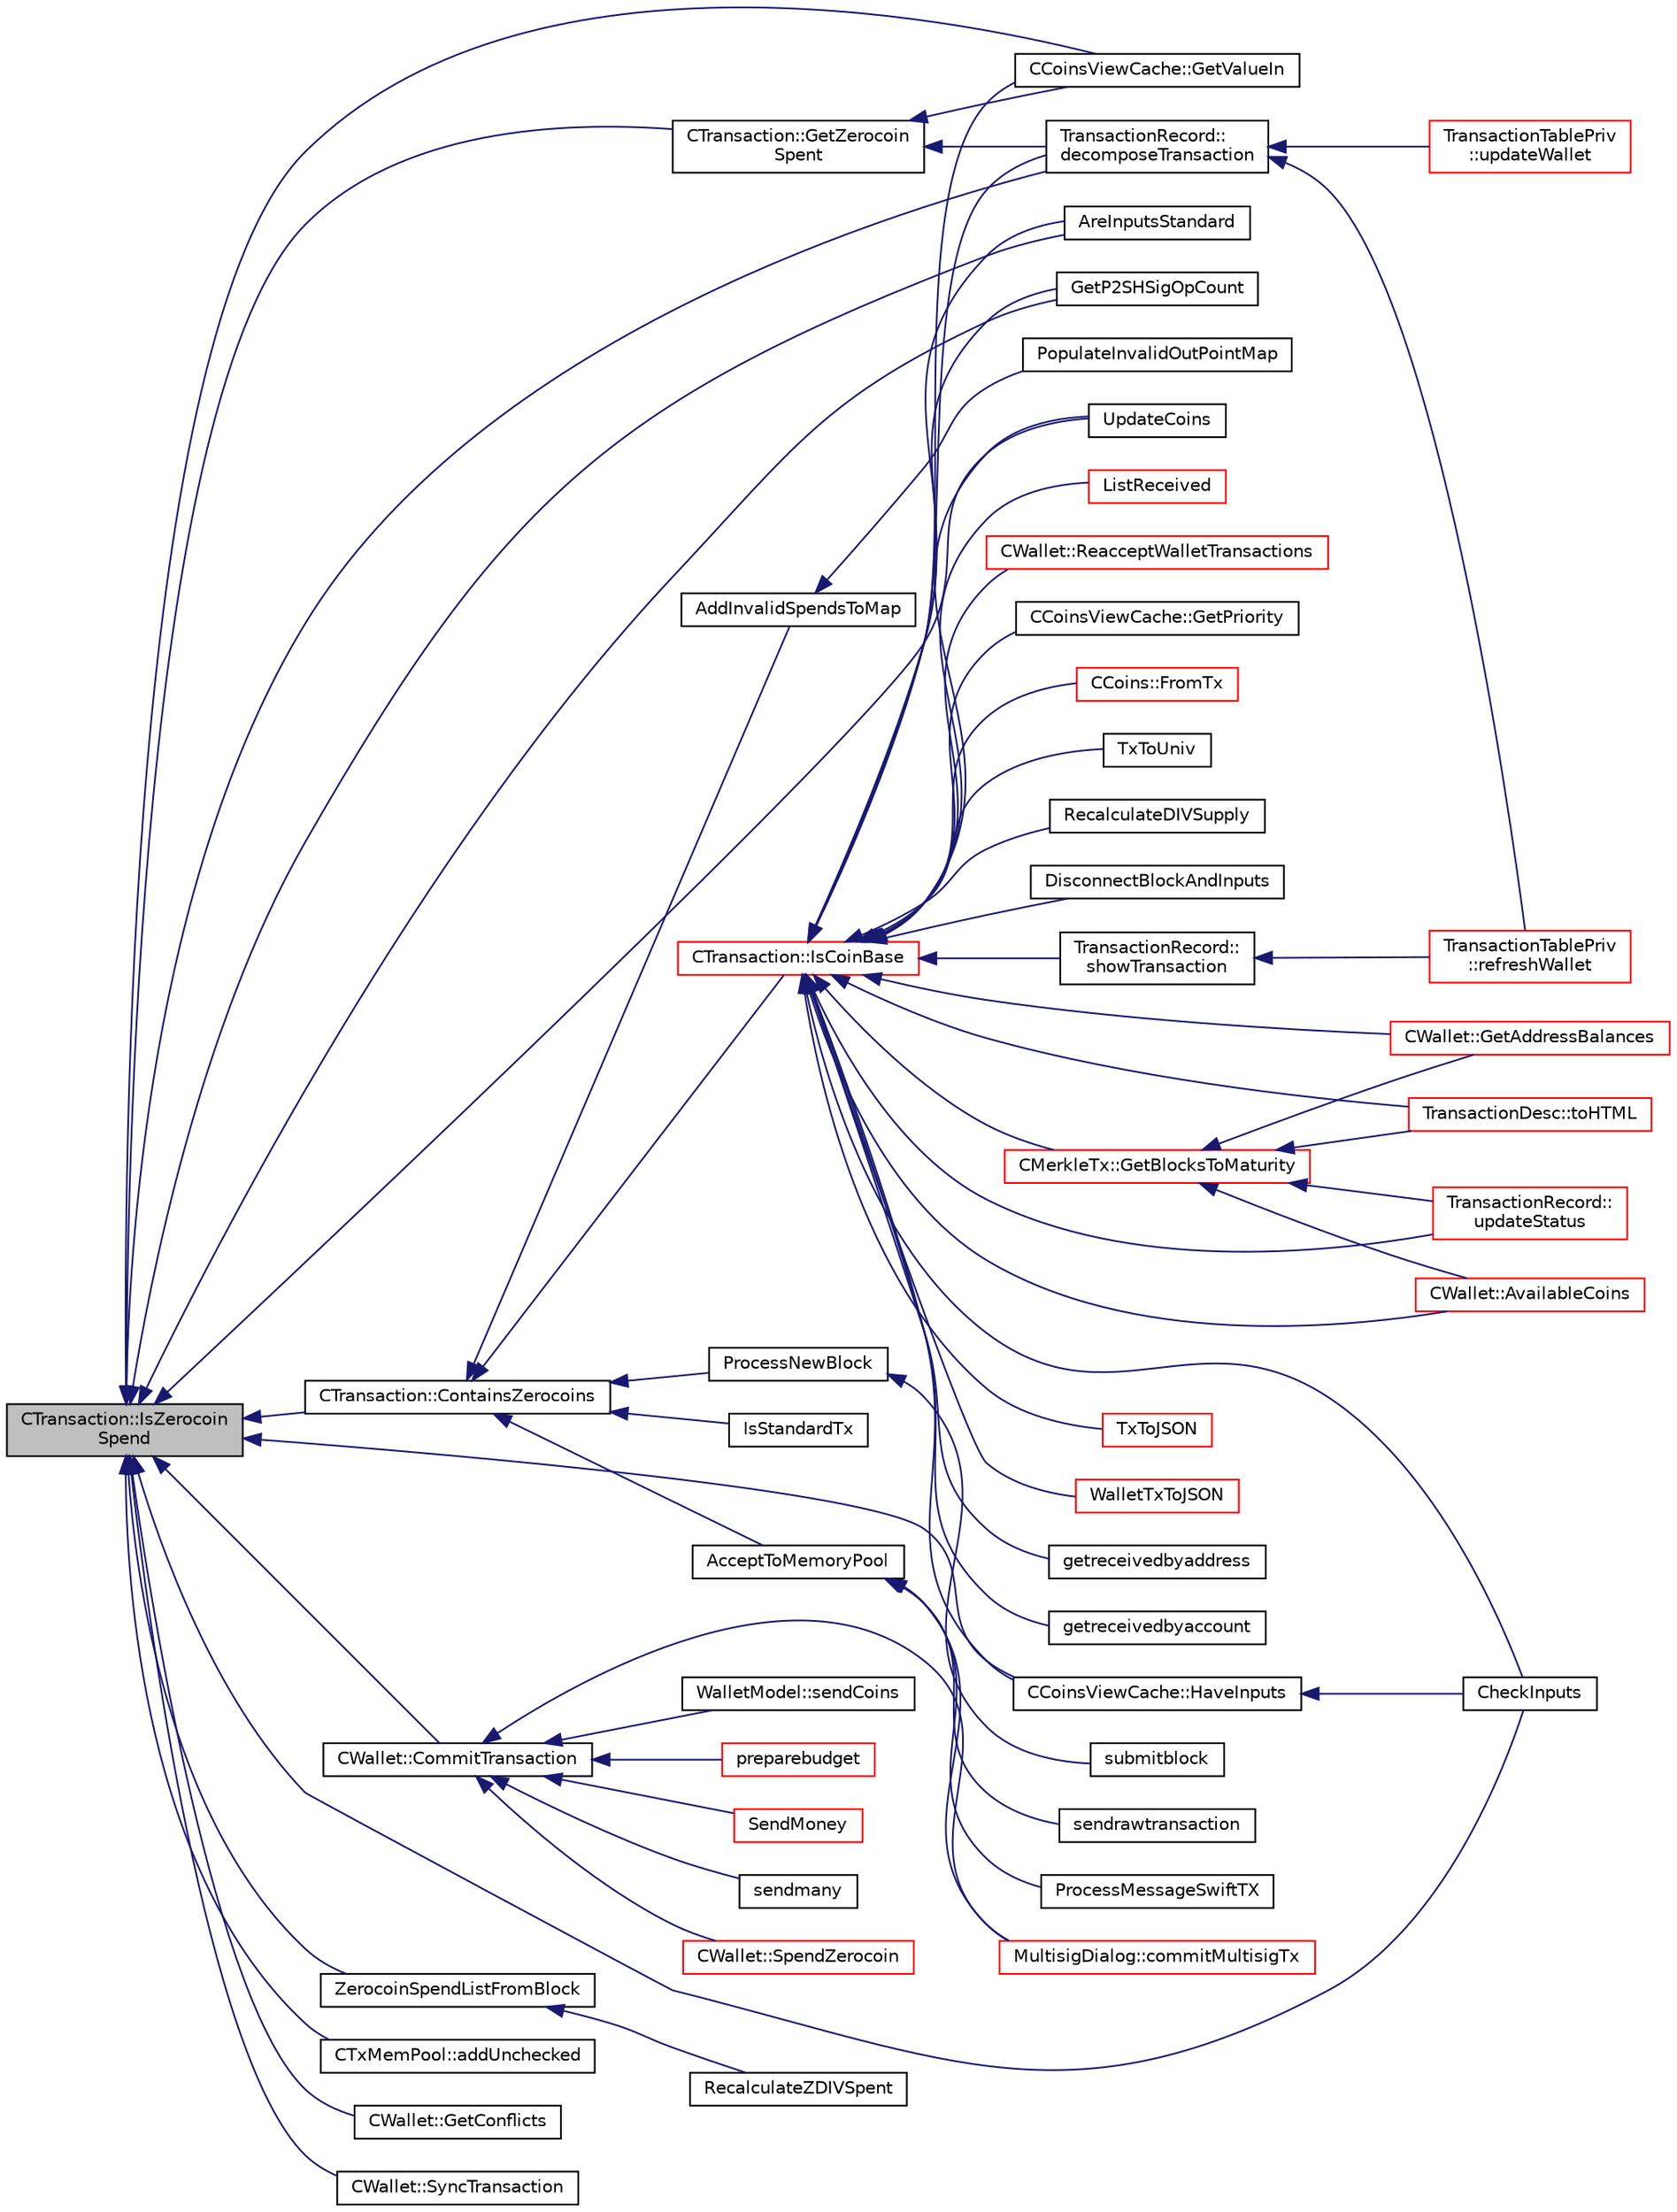 digraph "CTransaction::IsZerocoinSpend"
{
  edge [fontname="Helvetica",fontsize="10",labelfontname="Helvetica",labelfontsize="10"];
  node [fontname="Helvetica",fontsize="10",shape=record];
  rankdir="LR";
  Node784 [label="CTransaction::IsZerocoin\lSpend",height=0.2,width=0.4,color="black", fillcolor="grey75", style="filled", fontcolor="black"];
  Node784 -> Node785 [dir="back",color="midnightblue",fontsize="10",style="solid",fontname="Helvetica"];
  Node785 [label="CCoinsViewCache::GetValueIn",height=0.2,width=0.4,color="black", fillcolor="white", style="filled",URL="$class_c_coins_view_cache.html#a1a8cd6069fba96939ffcb1bd36ffb921",tooltip="Amount of divi coming in to a transaction Note that lightweight clients may not know anything besides..."];
  Node784 -> Node786 [dir="back",color="midnightblue",fontsize="10",style="solid",fontname="Helvetica"];
  Node786 [label="CCoinsViewCache::HaveInputs",height=0.2,width=0.4,color="black", fillcolor="white", style="filled",URL="$class_c_coins_view_cache.html#a5b1abd71c95dc7be2523b9c28839ec29",tooltip="Check whether all prevouts of the transaction are present in the UTXO set represented by this view..."];
  Node786 -> Node787 [dir="back",color="midnightblue",fontsize="10",style="solid",fontname="Helvetica"];
  Node787 [label="CheckInputs",height=0.2,width=0.4,color="black", fillcolor="white", style="filled",URL="$main_8h.html#aec29d3e8abda6a014ca910e7c73b4df7",tooltip="Check whether all inputs of this transaction are valid (no double spends, scripts & sigs..."];
  Node784 -> Node788 [dir="back",color="midnightblue",fontsize="10",style="solid",fontname="Helvetica"];
  Node788 [label="AreInputsStandard",height=0.2,width=0.4,color="black", fillcolor="white", style="filled",URL="$main_8h.html#a791e33e18bea9861e449e6ebcfce8890",tooltip="Check transaction inputs, and make sure any pay-to-script-hash transactions are evaluating IsStandard..."];
  Node784 -> Node789 [dir="back",color="midnightblue",fontsize="10",style="solid",fontname="Helvetica"];
  Node789 [label="GetP2SHSigOpCount",height=0.2,width=0.4,color="black", fillcolor="white", style="filled",URL="$main_8h.html#a312fadbeec896d49437733e986f3df04",tooltip="Count ECDSA signature operations in pay-to-script-hash inputs. "];
  Node784 -> Node790 [dir="back",color="midnightblue",fontsize="10",style="solid",fontname="Helvetica"];
  Node790 [label="ZerocoinSpendListFromBlock",height=0.2,width=0.4,color="black", fillcolor="white", style="filled",URL="$main_8h.html#a79d886b5a0e7d08dc7308749b7aed9d7"];
  Node790 -> Node791 [dir="back",color="midnightblue",fontsize="10",style="solid",fontname="Helvetica"];
  Node791 [label="RecalculateZDIVSpent",height=0.2,width=0.4,color="black", fillcolor="white", style="filled",URL="$main_8h.html#a161774bfe6fd9f0422f56db71f98071b"];
  Node784 -> Node792 [dir="back",color="midnightblue",fontsize="10",style="solid",fontname="Helvetica"];
  Node792 [label="UpdateCoins",height=0.2,width=0.4,color="black", fillcolor="white", style="filled",URL="$main_8h.html#acb54672aa2ce74f5068a5cf660432b67",tooltip="Apply the effects of this transaction on the UTXO set represented by view. "];
  Node784 -> Node787 [dir="back",color="midnightblue",fontsize="10",style="solid",fontname="Helvetica"];
  Node784 -> Node793 [dir="back",color="midnightblue",fontsize="10",style="solid",fontname="Helvetica"];
  Node793 [label="CTransaction::GetZerocoin\lSpent",height=0.2,width=0.4,color="black", fillcolor="white", style="filled",URL="$class_c_transaction.html#a531f3c53fe315296726dcdbf0b22f1dc"];
  Node793 -> Node785 [dir="back",color="midnightblue",fontsize="10",style="solid",fontname="Helvetica"];
  Node793 -> Node794 [dir="back",color="midnightblue",fontsize="10",style="solid",fontname="Helvetica"];
  Node794 [label="TransactionRecord::\ldecomposeTransaction",height=0.2,width=0.4,color="black", fillcolor="white", style="filled",URL="$class_transaction_record.html#a9f5db4465fa5fdcc3f9af525096bcdb9"];
  Node794 -> Node795 [dir="back",color="midnightblue",fontsize="10",style="solid",fontname="Helvetica"];
  Node795 [label="TransactionTablePriv\l::refreshWallet",height=0.2,width=0.4,color="red", fillcolor="white", style="filled",URL="$class_transaction_table_priv.html#a1f81da5d7cfb2aac03a5e18e6bc91792"];
  Node794 -> Node797 [dir="back",color="midnightblue",fontsize="10",style="solid",fontname="Helvetica"];
  Node797 [label="TransactionTablePriv\l::updateWallet",height=0.2,width=0.4,color="red", fillcolor="white", style="filled",URL="$class_transaction_table_priv.html#a5a8454ce91251c4d9eb927bf2850745c"];
  Node784 -> Node799 [dir="back",color="midnightblue",fontsize="10",style="solid",fontname="Helvetica"];
  Node799 [label="CTransaction::ContainsZerocoins",height=0.2,width=0.4,color="black", fillcolor="white", style="filled",URL="$class_c_transaction.html#a613051e8e5651a7500cb455f37dd1116"];
  Node799 -> Node800 [dir="back",color="midnightblue",fontsize="10",style="solid",fontname="Helvetica"];
  Node800 [label="IsStandardTx",height=0.2,width=0.4,color="black", fillcolor="white", style="filled",URL="$main_8cpp.html#acd163a09d0e4384ebe85dead57730dd7"];
  Node799 -> Node801 [dir="back",color="midnightblue",fontsize="10",style="solid",fontname="Helvetica"];
  Node801 [label="AcceptToMemoryPool",height=0.2,width=0.4,color="black", fillcolor="white", style="filled",URL="$main_8h.html#ac15fbe47fe9342a0049ca2aa1a1a5905",tooltip="(try to) add transaction to memory pool "];
  Node801 -> Node802 [dir="back",color="midnightblue",fontsize="10",style="solid",fontname="Helvetica"];
  Node802 [label="MultisigDialog::commitMultisigTx",height=0.2,width=0.4,color="red", fillcolor="white", style="filled",URL="$class_multisig_dialog.html#a4b8f46adc64493a801bffb464b7c09ea"];
  Node801 -> Node804 [dir="back",color="midnightblue",fontsize="10",style="solid",fontname="Helvetica"];
  Node804 [label="sendrawtransaction",height=0.2,width=0.4,color="black", fillcolor="white", style="filled",URL="$rpcrawtransaction_8cpp.html#ad5aad44f890060f42efb49acf349511e"];
  Node801 -> Node805 [dir="back",color="midnightblue",fontsize="10",style="solid",fontname="Helvetica"];
  Node805 [label="ProcessMessageSwiftTX",height=0.2,width=0.4,color="black", fillcolor="white", style="filled",URL="$swifttx_8h.html#a155e5c12fe35b2b4129c46ba9b66b06f"];
  Node799 -> Node806 [dir="back",color="midnightblue",fontsize="10",style="solid",fontname="Helvetica"];
  Node806 [label="AddInvalidSpendsToMap",height=0.2,width=0.4,color="black", fillcolor="white", style="filled",URL="$main_8cpp.html#a0fd4db861b95e570b19439b08c95a2de"];
  Node806 -> Node807 [dir="back",color="midnightblue",fontsize="10",style="solid",fontname="Helvetica"];
  Node807 [label="PopulateInvalidOutPointMap",height=0.2,width=0.4,color="black", fillcolor="white", style="filled",URL="$main_8h.html#ae7d38ec9b36061a4216d318d34dde6e2"];
  Node799 -> Node808 [dir="back",color="midnightblue",fontsize="10",style="solid",fontname="Helvetica"];
  Node808 [label="ProcessNewBlock",height=0.2,width=0.4,color="black", fillcolor="white", style="filled",URL="$main_8h.html#abb32e71aca0c6a769d419194ada13851",tooltip="Process an incoming block. "];
  Node808 -> Node809 [dir="back",color="midnightblue",fontsize="10",style="solid",fontname="Helvetica"];
  Node809 [label="submitblock",height=0.2,width=0.4,color="black", fillcolor="white", style="filled",URL="$rpcmining_8cpp.html#a6fc1aa077add8cb1c74207056616134d"];
  Node799 -> Node810 [dir="back",color="midnightblue",fontsize="10",style="solid",fontname="Helvetica"];
  Node810 [label="CTransaction::IsCoinBase",height=0.2,width=0.4,color="red", fillcolor="white", style="filled",URL="$class_c_transaction.html#a96256e8ac1bf79ad9c057e48c41132dd"];
  Node810 -> Node785 [dir="back",color="midnightblue",fontsize="10",style="solid",fontname="Helvetica"];
  Node810 -> Node786 [dir="back",color="midnightblue",fontsize="10",style="solid",fontname="Helvetica"];
  Node810 -> Node811 [dir="back",color="midnightblue",fontsize="10",style="solid",fontname="Helvetica"];
  Node811 [label="CCoinsViewCache::GetPriority",height=0.2,width=0.4,color="black", fillcolor="white", style="filled",URL="$class_c_coins_view_cache.html#a111d5a94709eaccd57bafe6ab1d938af",tooltip="Return priority of tx at height nHeight. "];
  Node810 -> Node812 [dir="back",color="midnightblue",fontsize="10",style="solid",fontname="Helvetica"];
  Node812 [label="CCoins::FromTx",height=0.2,width=0.4,color="red", fillcolor="white", style="filled",URL="$class_c_coins.html#abf67e501a1d207c892c1f52dd383956e"];
  Node810 -> Node814 [dir="back",color="midnightblue",fontsize="10",style="solid",fontname="Helvetica"];
  Node814 [label="TxToUniv",height=0.2,width=0.4,color="black", fillcolor="white", style="filled",URL="$core__write_8cpp.html#aeb901ca565e3df0e3bc0c9863ad8f53a"];
  Node810 -> Node788 [dir="back",color="midnightblue",fontsize="10",style="solid",fontname="Helvetica"];
  Node810 -> Node789 [dir="back",color="midnightblue",fontsize="10",style="solid",fontname="Helvetica"];
  Node810 -> Node792 [dir="back",color="midnightblue",fontsize="10",style="solid",fontname="Helvetica"];
  Node810 -> Node787 [dir="back",color="midnightblue",fontsize="10",style="solid",fontname="Helvetica"];
  Node810 -> Node815 [dir="back",color="midnightblue",fontsize="10",style="solid",fontname="Helvetica"];
  Node815 [label="RecalculateDIVSupply",height=0.2,width=0.4,color="black", fillcolor="white", style="filled",URL="$main_8h.html#aebdec7b14f50bbafc5aafe72f08c716d"];
  Node810 -> Node816 [dir="back",color="midnightblue",fontsize="10",style="solid",fontname="Helvetica"];
  Node816 [label="DisconnectBlockAndInputs",height=0.2,width=0.4,color="black", fillcolor="white", style="filled",URL="$main_8cpp.html#acc33d7f850152cbbb9d00f7c71d99704"];
  Node810 -> Node817 [dir="back",color="midnightblue",fontsize="10",style="solid",fontname="Helvetica"];
  Node817 [label="TransactionDesc::toHTML",height=0.2,width=0.4,color="red", fillcolor="white", style="filled",URL="$class_transaction_desc.html#ab7c9dbb2048aae121dd9d75df86e64f4"];
  Node810 -> Node819 [dir="back",color="midnightblue",fontsize="10",style="solid",fontname="Helvetica"];
  Node819 [label="TransactionRecord::\lshowTransaction",height=0.2,width=0.4,color="black", fillcolor="white", style="filled",URL="$class_transaction_record.html#a5ad1d1af4bec5b15a624b7a451e8cdbf",tooltip="Decompose CWallet transaction to model transaction records. "];
  Node819 -> Node795 [dir="back",color="midnightblue",fontsize="10",style="solid",fontname="Helvetica"];
  Node810 -> Node794 [dir="back",color="midnightblue",fontsize="10",style="solid",fontname="Helvetica"];
  Node810 -> Node820 [dir="back",color="midnightblue",fontsize="10",style="solid",fontname="Helvetica"];
  Node820 [label="TransactionRecord::\lupdateStatus",height=0.2,width=0.4,color="red", fillcolor="white", style="filled",URL="$class_transaction_record.html#a9b643dd885a790ae511705a1446556be",tooltip="Update status from core wallet tx. "];
  Node810 -> Node836 [dir="back",color="midnightblue",fontsize="10",style="solid",fontname="Helvetica"];
  Node836 [label="TxToJSON",height=0.2,width=0.4,color="red", fillcolor="white", style="filled",URL="$rpcrawtransaction_8cpp.html#a366b04dae2aae86eee356cc85d759268"];
  Node810 -> Node839 [dir="back",color="midnightblue",fontsize="10",style="solid",fontname="Helvetica"];
  Node839 [label="WalletTxToJSON",height=0.2,width=0.4,color="red", fillcolor="white", style="filled",URL="$rpcwallet_8cpp.html#a28e51f3edfce43e075603e9e315f40c4"];
  Node810 -> Node841 [dir="back",color="midnightblue",fontsize="10",style="solid",fontname="Helvetica"];
  Node841 [label="getreceivedbyaddress",height=0.2,width=0.4,color="black", fillcolor="white", style="filled",URL="$rpcwallet_8cpp.html#abbb6475509aa2e69844f0b3a8bcb422a"];
  Node810 -> Node842 [dir="back",color="midnightblue",fontsize="10",style="solid",fontname="Helvetica"];
  Node842 [label="getreceivedbyaccount",height=0.2,width=0.4,color="black", fillcolor="white", style="filled",URL="$rpcwallet_8cpp.html#a07526be5270b0e55b4a0b79c01205f3d"];
  Node810 -> Node843 [dir="back",color="midnightblue",fontsize="10",style="solid",fontname="Helvetica"];
  Node843 [label="ListReceived",height=0.2,width=0.4,color="red", fillcolor="white", style="filled",URL="$rpcwallet_8cpp.html#a0cc958f67a8d6d0002cb4fee19eddb5c"];
  Node810 -> Node846 [dir="back",color="midnightblue",fontsize="10",style="solid",fontname="Helvetica"];
  Node846 [label="CWallet::ReacceptWalletTransactions",height=0.2,width=0.4,color="red", fillcolor="white", style="filled",URL="$group__map_wallet.html#ga796c23450c8482e10e0c75ae5c1fa8ed"];
  Node810 -> Node848 [dir="back",color="midnightblue",fontsize="10",style="solid",fontname="Helvetica"];
  Node848 [label="CWallet::AvailableCoins",height=0.2,width=0.4,color="red", fillcolor="white", style="filled",URL="$group___actions.html#ga8110e889be0f5915104e07bfe3839c68",tooltip="populate vCoins with vector of available COutputs. "];
  Node810 -> Node879 [dir="back",color="midnightblue",fontsize="10",style="solid",fontname="Helvetica"];
  Node879 [label="CWallet::GetAddressBalances",height=0.2,width=0.4,color="red", fillcolor="white", style="filled",URL="$group___actions.html#gadf2b4ac337ddb271555985cec82e43e6"];
  Node810 -> Node881 [dir="back",color="midnightblue",fontsize="10",style="solid",fontname="Helvetica"];
  Node881 [label="CMerkleTx::GetBlocksToMaturity",height=0.2,width=0.4,color="red", fillcolor="white", style="filled",URL="$class_c_merkle_tx.html#a69ebd437f7b44169659c3527fe73b6ab"];
  Node881 -> Node817 [dir="back",color="midnightblue",fontsize="10",style="solid",fontname="Helvetica"];
  Node881 -> Node820 [dir="back",color="midnightblue",fontsize="10",style="solid",fontname="Helvetica"];
  Node881 -> Node848 [dir="back",color="midnightblue",fontsize="10",style="solid",fontname="Helvetica"];
  Node881 -> Node879 [dir="back",color="midnightblue",fontsize="10",style="solid",fontname="Helvetica"];
  Node784 -> Node794 [dir="back",color="midnightblue",fontsize="10",style="solid",fontname="Helvetica"];
  Node784 -> Node923 [dir="back",color="midnightblue",fontsize="10",style="solid",fontname="Helvetica"];
  Node923 [label="CTxMemPool::addUnchecked",height=0.2,width=0.4,color="black", fillcolor="white", style="filled",URL="$class_c_tx_mem_pool.html#a9e336997572ff8058d65afeb88ddde3b"];
  Node784 -> Node924 [dir="back",color="midnightblue",fontsize="10",style="solid",fontname="Helvetica"];
  Node924 [label="CWallet::GetConflicts",height=0.2,width=0.4,color="black", fillcolor="white", style="filled",URL="$group__map_wallet.html#ga63ace949094f4f52d7ef1f9f321a24e7",tooltip="Get wallet transactions that conflict with given transaction (spend same outputs) ..."];
  Node784 -> Node925 [dir="back",color="midnightblue",fontsize="10",style="solid",fontname="Helvetica"];
  Node925 [label="CWallet::SyncTransaction",height=0.2,width=0.4,color="black", fillcolor="white", style="filled",URL="$group__map_wallet.html#gaac999a0c557887b371bd8d9efaa6ea93"];
  Node784 -> Node926 [dir="back",color="midnightblue",fontsize="10",style="solid",fontname="Helvetica"];
  Node926 [label="CWallet::CommitTransaction",height=0.2,width=0.4,color="black", fillcolor="white", style="filled",URL="$group___actions.html#gaa13fbeaebd271f910a54cc5b82d73fde",tooltip="Call after CreateTransaction unless you want to abort. "];
  Node926 -> Node802 [dir="back",color="midnightblue",fontsize="10",style="solid",fontname="Helvetica"];
  Node926 -> Node927 [dir="back",color="midnightblue",fontsize="10",style="solid",fontname="Helvetica"];
  Node927 [label="WalletModel::sendCoins",height=0.2,width=0.4,color="black", fillcolor="white", style="filled",URL="$class_wallet_model.html#a53443aca544c824550f21e5f87e4ec39"];
  Node926 -> Node928 [dir="back",color="midnightblue",fontsize="10",style="solid",fontname="Helvetica"];
  Node928 [label="preparebudget",height=0.2,width=0.4,color="red", fillcolor="white", style="filled",URL="$rpcmasternode-budget_8cpp.html#a8c07f1b00f74d9d2227428a552679b8c"];
  Node926 -> Node895 [dir="back",color="midnightblue",fontsize="10",style="solid",fontname="Helvetica"];
  Node895 [label="SendMoney",height=0.2,width=0.4,color="red", fillcolor="white", style="filled",URL="$rpcmasternode_8cpp.html#a49669702f73a24c1d1dc5a08d7c0785f"];
  Node926 -> Node886 [dir="back",color="midnightblue",fontsize="10",style="solid",fontname="Helvetica"];
  Node886 [label="sendmany",height=0.2,width=0.4,color="black", fillcolor="white", style="filled",URL="$rpcwallet_8cpp.html#adeb5f23f20fb4e589dab23cadf75c92d"];
  Node926 -> Node930 [dir="back",color="midnightblue",fontsize="10",style="solid",fontname="Helvetica"];
  Node930 [label="CWallet::SpendZerocoin",height=0.2,width=0.4,color="red", fillcolor="white", style="filled",URL="$class_c_wallet.html#aedd0ae4e683ee642272e170b7afd33fe"];
}
